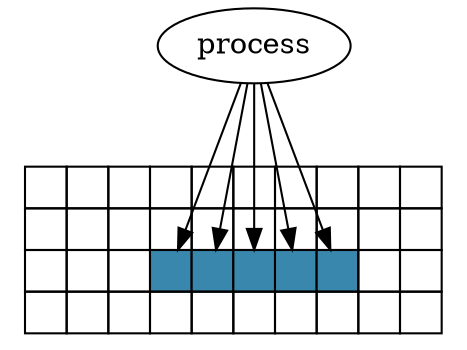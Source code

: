 digraph structs {
    process;
    
    datafile [shape=plaintext, label=<
<TABLE BORDER="0" CELLBORDER="1" CELLSPACING="0">
  <TR>
    <TD WIDTH="20" HEIGHT="20"></TD>
    <TD WIDTH="20" HEIGHT="20"></TD>
    <TD WIDTH="20" HEIGHT="20"></TD>
    <TD WIDTH="20" HEIGHT="20"></TD>
    <TD WIDTH="20" HEIGHT="20"></TD>
    <TD WIDTH="20" HEIGHT="20"></TD>
    <TD WIDTH="20" HEIGHT="20"></TD>
    <TD WIDTH="20" HEIGHT="20"></TD>
    <TD WIDTH="20" HEIGHT="20"></TD>
    <TD WIDTH="20" HEIGHT="20"></TD>
  </TR>
  <TR>
    <TD WIDTH="20" HEIGHT="20"></TD>
    <TD WIDTH="20" HEIGHT="20"></TD>
    <TD WIDTH="20" HEIGHT="20"></TD>
    <TD WIDTH="20" HEIGHT="20"></TD>
    <TD WIDTH="20" HEIGHT="20"></TD>
    <TD WIDTH="20" HEIGHT="20"></TD>
    <TD WIDTH="20" HEIGHT="20"></TD>
    <TD WIDTH="20" HEIGHT="20"></TD>
    <TD WIDTH="20" HEIGHT="20"></TD>
    <TD WIDTH="20" HEIGHT="20"></TD>
  </TR>
  <TR>
    <TD WIDTH="20" HEIGHT="20"></TD>
    <TD WIDTH="20" HEIGHT="20"></TD>
    <TD WIDTH="20" HEIGHT="20"></TD>
    <TD WIDTH="20" HEIGHT="20" BGCOLOR="#3a87ad" PORT="e0"></TD>
    <TD WIDTH="20" HEIGHT="20" BGCOLOR="#3a87ad" PORT="e1"></TD>
    <TD WIDTH="20" HEIGHT="20" BGCOLOR="#3a87ad" PORT="e2"></TD>
    <TD WIDTH="20" HEIGHT="20" BGCOLOR="#3a87ad" PORT="e3"></TD>
    <TD WIDTH="20" HEIGHT="20" BGCOLOR="#3a87ad" PORT="e4"></TD>
    <TD WIDTH="20" HEIGHT="20"></TD>
    <TD WIDTH="20" HEIGHT="20"></TD>
  </TR>
  <TR>
    <TD WIDTH="20" HEIGHT="20"></TD>
    <TD WIDTH="20" HEIGHT="20"></TD>
    <TD WIDTH="20" HEIGHT="20"></TD>
    <TD WIDTH="20" HEIGHT="20"></TD>
    <TD WIDTH="20" HEIGHT="20"></TD>
    <TD WIDTH="20" HEIGHT="20"></TD>
    <TD WIDTH="20" HEIGHT="20"></TD>
    <TD WIDTH="20" HEIGHT="20"></TD>
    <TD WIDTH="20" HEIGHT="20"></TD>
    <TD WIDTH="20" HEIGHT="20"></TD>
  </TR>
</TABLE>>];
    
  process -> datafile:e0;
  process -> datafile:e1;
  process -> datafile:e2;
  process -> datafile:e3;
  process -> datafile:e4;
}
